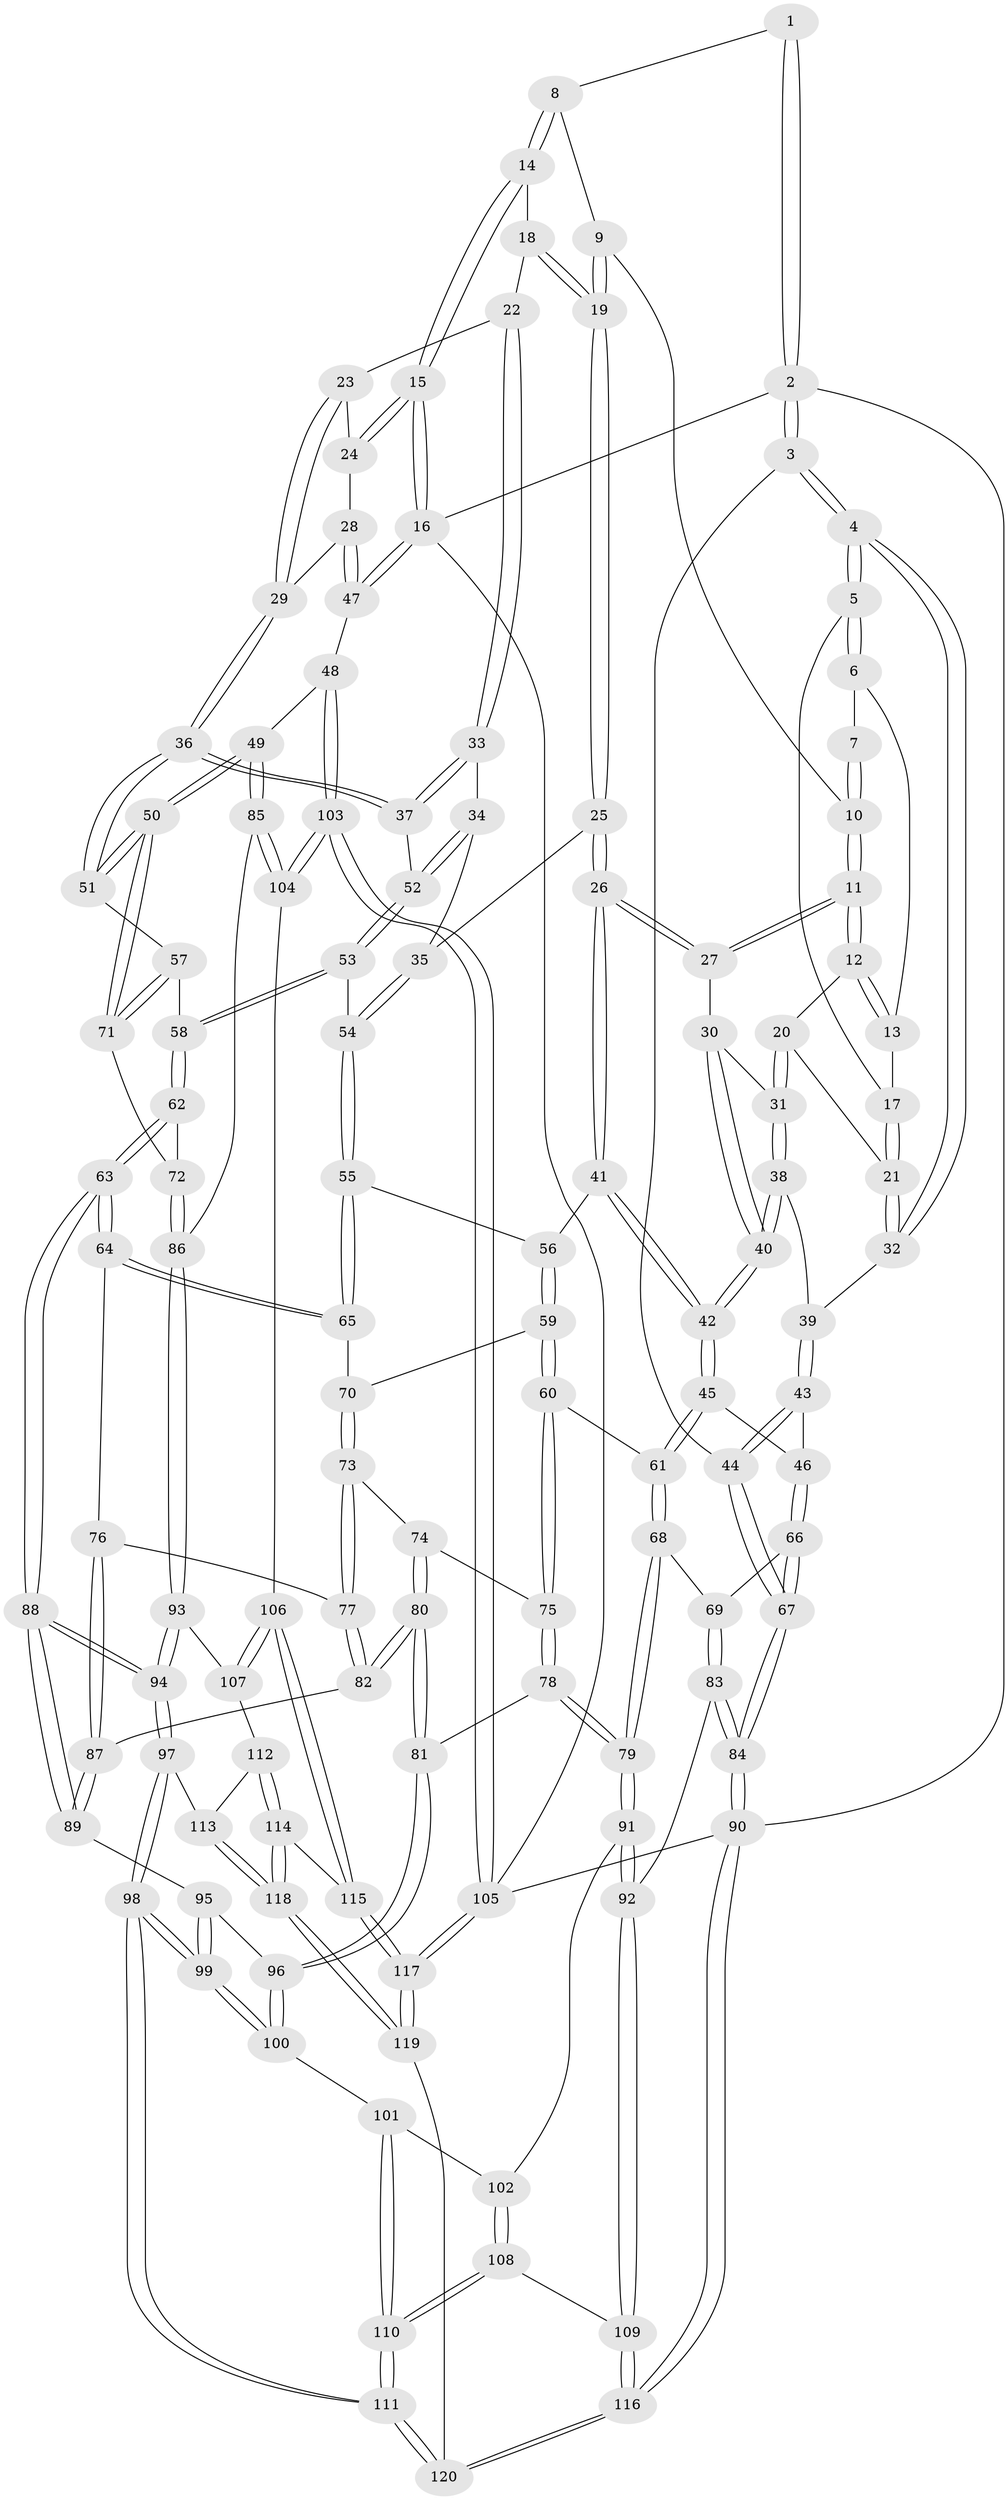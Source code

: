 // coarse degree distribution, {2: 0.14583333333333334, 6: 0.041666666666666664, 3: 0.4583333333333333, 4: 0.2708333333333333, 5: 0.08333333333333333}
// Generated by graph-tools (version 1.1) at 2025/54/03/04/25 22:54:19]
// undirected, 120 vertices, 297 edges
graph export_dot {
  node [color=gray90,style=filled];
  1 [pos="+0.2817584435520061+0"];
  2 [pos="+0+0"];
  3 [pos="+0+0"];
  4 [pos="+0+0.042481599366178915"];
  5 [pos="+0+0.06321059975184078"];
  6 [pos="+0.20229848872835723+0.033401444753601364"];
  7 [pos="+0.2461402778202076+0"];
  8 [pos="+0.6102820388732912+0"];
  9 [pos="+0.409788081366349+0.08982446641418182"];
  10 [pos="+0.32777072150551906+0.11592843616198388"];
  11 [pos="+0.31200258556757765+0.15928240060048268"];
  12 [pos="+0.25265145504616027+0.1655411900799001"];
  13 [pos="+0.187758180092398+0.09863962212831105"];
  14 [pos="+0.6676419629641711+0"];
  15 [pos="+1+0"];
  16 [pos="+1+0"];
  17 [pos="+0.1458158608094574+0.13453094360220463"];
  18 [pos="+0.6714537080602155+0"];
  19 [pos="+0.47025486222570656+0.20978503459176115"];
  20 [pos="+0.22638758832412462+0.18786234850947586"];
  21 [pos="+0.1565492067413459+0.21588435897570638"];
  22 [pos="+0.7172772326272148+0.07469742410818044"];
  23 [pos="+0.8050056355192541+0.1181204764021982"];
  24 [pos="+0.9223832836982817+0.11802646572957097"];
  25 [pos="+0.470997658724995+0.2822791014318131"];
  26 [pos="+0.45057104445105206+0.2954756636484935"];
  27 [pos="+0.3503316676798655+0.2501991664502744"];
  28 [pos="+1+0.24976126499882303"];
  29 [pos="+0.9566339783497683+0.26812459392891996"];
  30 [pos="+0.2909802046805981+0.28148163915587565"];
  31 [pos="+0.25654631578780956+0.2734671557314426"];
  32 [pos="+0.14305829583865898+0.24018507541150613"];
  33 [pos="+0.7077804208615457+0.11918644187931393"];
  34 [pos="+0.5076037000011642+0.2806886685629965"];
  35 [pos="+0.5053654245681978+0.2811033478732604"];
  36 [pos="+0.8457377266731237+0.37153762552349656"];
  37 [pos="+0.7474608800293154+0.30175033185061045"];
  38 [pos="+0.16523788914036797+0.28059503526058305"];
  39 [pos="+0.1450575633527692+0.27241909234892453"];
  40 [pos="+0.25257614621505614+0.4023061683978835"];
  41 [pos="+0.44470179262734844+0.32083427437689943"];
  42 [pos="+0.255027078368323+0.4277311167875679"];
  43 [pos="+0.08772817167785445+0.3331081976215917"];
  44 [pos="+0+0.40013069231245274"];
  45 [pos="+0.24571006536544035+0.4555086525225409"];
  46 [pos="+0.2021535198454282+0.4587818565026241"];
  47 [pos="+1+0.21911572108104954"];
  48 [pos="+1+0.5880872457264178"];
  49 [pos="+1+0.583014582567234"];
  50 [pos="+0.9739724107125435+0.5553270236790151"];
  51 [pos="+0.8501014021110002+0.4112929214778133"];
  52 [pos="+0.658286018583045+0.35038225416791846"];
  53 [pos="+0.6265337626599294+0.4594198305136446"];
  54 [pos="+0.6068231298745584+0.46274231408103594"];
  55 [pos="+0.5380065950034669+0.49008885403734626"];
  56 [pos="+0.45255898517878174+0.3916545848297325"];
  57 [pos="+0.7202977970736891+0.5067028450512691"];
  58 [pos="+0.6268190503800604+0.45962815326595163"];
  59 [pos="+0.36015428552014295+0.5033977956448341"];
  60 [pos="+0.329490672940092+0.5200605171078816"];
  61 [pos="+0.29151563451244134+0.5080140744176893"];
  62 [pos="+0.6232949668601289+0.6394041708766834"];
  63 [pos="+0.619888194724107+0.6421533777462195"];
  64 [pos="+0.5689173578751907+0.6049612903246299"];
  65 [pos="+0.5249344492239819+0.5248062988693517"];
  66 [pos="+0.12451558963735133+0.5092490095730716"];
  67 [pos="+0+0.5034078871770975"];
  68 [pos="+0.21632293327141347+0.6413728458126697"];
  69 [pos="+0.15688436741076392+0.6113749874122881"];
  70 [pos="+0.5069902347727359+0.533101821655664"];
  71 [pos="+0.7228319447772381+0.5829951675631722"];
  72 [pos="+0.7226064978056325+0.5837405974767537"];
  73 [pos="+0.4457812108785533+0.6038525546198974"];
  74 [pos="+0.41004552557824814+0.5989280407938266"];
  75 [pos="+0.36137127382052575+0.5817000240478463"];
  76 [pos="+0.5003746996459403+0.643803535369917"];
  77 [pos="+0.448040752159034+0.6084018357276075"];
  78 [pos="+0.32572372199559474+0.7043910240883453"];
  79 [pos="+0.23868876222324473+0.713639611974696"];
  80 [pos="+0.403715431422116+0.7043979377030657"];
  81 [pos="+0.37155980951696055+0.73106539001434"];
  82 [pos="+0.4404526235019082+0.6845653514341906"];
  83 [pos="+0+0.7347701825497192"];
  84 [pos="+0+0.7185065817196651"];
  85 [pos="+0.8508876660292679+0.730595829186688"];
  86 [pos="+0.8207965712407863+0.7284624195775724"];
  87 [pos="+0.4968053742911651+0.6964879796609347"];
  88 [pos="+0.6157167335634993+0.7127530968322172"];
  89 [pos="+0.5112381647586982+0.7139379377111064"];
  90 [pos="+0+1"];
  91 [pos="+0.2012216399529792+0.7664082513407805"];
  92 [pos="+0.13650168591821057+0.8068591752028458"];
  93 [pos="+0.6702987714333275+0.7985880063188797"];
  94 [pos="+0.6618184973998787+0.7982228509440977"];
  95 [pos="+0.48376283462284353+0.7598012775705824"];
  96 [pos="+0.3950182965617466+0.7782410070822068"];
  97 [pos="+0.5985476045175959+0.8630465381890514"];
  98 [pos="+0.5725973701982245+0.8834142453266188"];
  99 [pos="+0.5621002698346246+0.8748349434818341"];
  100 [pos="+0.39243799967310794+0.8088394964773113"];
  101 [pos="+0.3756077380895952+0.840280976868796"];
  102 [pos="+0.3116252725004798+0.8456835973558948"];
  103 [pos="+1+0.8358663298432581"];
  104 [pos="+0.8884328538452296+0.8263159885309311"];
  105 [pos="+1+1"];
  106 [pos="+0.8813454337981474+0.8776219589131493"];
  107 [pos="+0.7177068182894761+0.8574780466727787"];
  108 [pos="+0.26440282907151585+0.9312865397851352"];
  109 [pos="+0.171365472856021+0.9394178629713001"];
  110 [pos="+0.4178504019392589+1"];
  111 [pos="+0.48908184198613014+1"];
  112 [pos="+0.7270787819784286+0.8754441333034955"];
  113 [pos="+0.7000558132763448+0.9524828211538857"];
  114 [pos="+0.7785906812626264+0.9411095971692421"];
  115 [pos="+0.8820175633686411+0.9123414732603189"];
  116 [pos="+0.0014166601560097918+1"];
  117 [pos="+1+1"];
  118 [pos="+0.7308669395344373+1"];
  119 [pos="+0.6726004145156715+1"];
  120 [pos="+0.5008111022729163+1"];
  1 -- 2;
  1 -- 2;
  1 -- 8;
  2 -- 3;
  2 -- 3;
  2 -- 16;
  2 -- 90;
  3 -- 4;
  3 -- 4;
  3 -- 44;
  4 -- 5;
  4 -- 5;
  4 -- 32;
  4 -- 32;
  5 -- 6;
  5 -- 6;
  5 -- 17;
  6 -- 7;
  6 -- 13;
  7 -- 10;
  7 -- 10;
  8 -- 9;
  8 -- 14;
  8 -- 14;
  9 -- 10;
  9 -- 19;
  9 -- 19;
  10 -- 11;
  10 -- 11;
  11 -- 12;
  11 -- 12;
  11 -- 27;
  11 -- 27;
  12 -- 13;
  12 -- 13;
  12 -- 20;
  13 -- 17;
  14 -- 15;
  14 -- 15;
  14 -- 18;
  15 -- 16;
  15 -- 16;
  15 -- 24;
  15 -- 24;
  16 -- 47;
  16 -- 47;
  16 -- 105;
  17 -- 21;
  17 -- 21;
  18 -- 19;
  18 -- 19;
  18 -- 22;
  19 -- 25;
  19 -- 25;
  20 -- 21;
  20 -- 31;
  20 -- 31;
  21 -- 32;
  21 -- 32;
  22 -- 23;
  22 -- 33;
  22 -- 33;
  23 -- 24;
  23 -- 29;
  23 -- 29;
  24 -- 28;
  25 -- 26;
  25 -- 26;
  25 -- 35;
  26 -- 27;
  26 -- 27;
  26 -- 41;
  26 -- 41;
  27 -- 30;
  28 -- 29;
  28 -- 47;
  28 -- 47;
  29 -- 36;
  29 -- 36;
  30 -- 31;
  30 -- 40;
  30 -- 40;
  31 -- 38;
  31 -- 38;
  32 -- 39;
  33 -- 34;
  33 -- 37;
  33 -- 37;
  34 -- 35;
  34 -- 52;
  34 -- 52;
  35 -- 54;
  35 -- 54;
  36 -- 37;
  36 -- 37;
  36 -- 51;
  36 -- 51;
  37 -- 52;
  38 -- 39;
  38 -- 40;
  38 -- 40;
  39 -- 43;
  39 -- 43;
  40 -- 42;
  40 -- 42;
  41 -- 42;
  41 -- 42;
  41 -- 56;
  42 -- 45;
  42 -- 45;
  43 -- 44;
  43 -- 44;
  43 -- 46;
  44 -- 67;
  44 -- 67;
  45 -- 46;
  45 -- 61;
  45 -- 61;
  46 -- 66;
  46 -- 66;
  47 -- 48;
  48 -- 49;
  48 -- 103;
  48 -- 103;
  49 -- 50;
  49 -- 50;
  49 -- 85;
  49 -- 85;
  50 -- 51;
  50 -- 51;
  50 -- 71;
  50 -- 71;
  51 -- 57;
  52 -- 53;
  52 -- 53;
  53 -- 54;
  53 -- 58;
  53 -- 58;
  54 -- 55;
  54 -- 55;
  55 -- 56;
  55 -- 65;
  55 -- 65;
  56 -- 59;
  56 -- 59;
  57 -- 58;
  57 -- 71;
  57 -- 71;
  58 -- 62;
  58 -- 62;
  59 -- 60;
  59 -- 60;
  59 -- 70;
  60 -- 61;
  60 -- 75;
  60 -- 75;
  61 -- 68;
  61 -- 68;
  62 -- 63;
  62 -- 63;
  62 -- 72;
  63 -- 64;
  63 -- 64;
  63 -- 88;
  63 -- 88;
  64 -- 65;
  64 -- 65;
  64 -- 76;
  65 -- 70;
  66 -- 67;
  66 -- 67;
  66 -- 69;
  67 -- 84;
  67 -- 84;
  68 -- 69;
  68 -- 79;
  68 -- 79;
  69 -- 83;
  69 -- 83;
  70 -- 73;
  70 -- 73;
  71 -- 72;
  72 -- 86;
  72 -- 86;
  73 -- 74;
  73 -- 77;
  73 -- 77;
  74 -- 75;
  74 -- 80;
  74 -- 80;
  75 -- 78;
  75 -- 78;
  76 -- 77;
  76 -- 87;
  76 -- 87;
  77 -- 82;
  77 -- 82;
  78 -- 79;
  78 -- 79;
  78 -- 81;
  79 -- 91;
  79 -- 91;
  80 -- 81;
  80 -- 81;
  80 -- 82;
  80 -- 82;
  81 -- 96;
  81 -- 96;
  82 -- 87;
  83 -- 84;
  83 -- 84;
  83 -- 92;
  84 -- 90;
  84 -- 90;
  85 -- 86;
  85 -- 104;
  85 -- 104;
  86 -- 93;
  86 -- 93;
  87 -- 89;
  87 -- 89;
  88 -- 89;
  88 -- 89;
  88 -- 94;
  88 -- 94;
  89 -- 95;
  90 -- 116;
  90 -- 116;
  90 -- 105;
  91 -- 92;
  91 -- 92;
  91 -- 102;
  92 -- 109;
  92 -- 109;
  93 -- 94;
  93 -- 94;
  93 -- 107;
  94 -- 97;
  94 -- 97;
  95 -- 96;
  95 -- 99;
  95 -- 99;
  96 -- 100;
  96 -- 100;
  97 -- 98;
  97 -- 98;
  97 -- 113;
  98 -- 99;
  98 -- 99;
  98 -- 111;
  98 -- 111;
  99 -- 100;
  99 -- 100;
  100 -- 101;
  101 -- 102;
  101 -- 110;
  101 -- 110;
  102 -- 108;
  102 -- 108;
  103 -- 104;
  103 -- 104;
  103 -- 105;
  103 -- 105;
  104 -- 106;
  105 -- 117;
  105 -- 117;
  106 -- 107;
  106 -- 107;
  106 -- 115;
  106 -- 115;
  107 -- 112;
  108 -- 109;
  108 -- 110;
  108 -- 110;
  109 -- 116;
  109 -- 116;
  110 -- 111;
  110 -- 111;
  111 -- 120;
  111 -- 120;
  112 -- 113;
  112 -- 114;
  112 -- 114;
  113 -- 118;
  113 -- 118;
  114 -- 115;
  114 -- 118;
  114 -- 118;
  115 -- 117;
  115 -- 117;
  116 -- 120;
  116 -- 120;
  117 -- 119;
  117 -- 119;
  118 -- 119;
  118 -- 119;
  119 -- 120;
}
